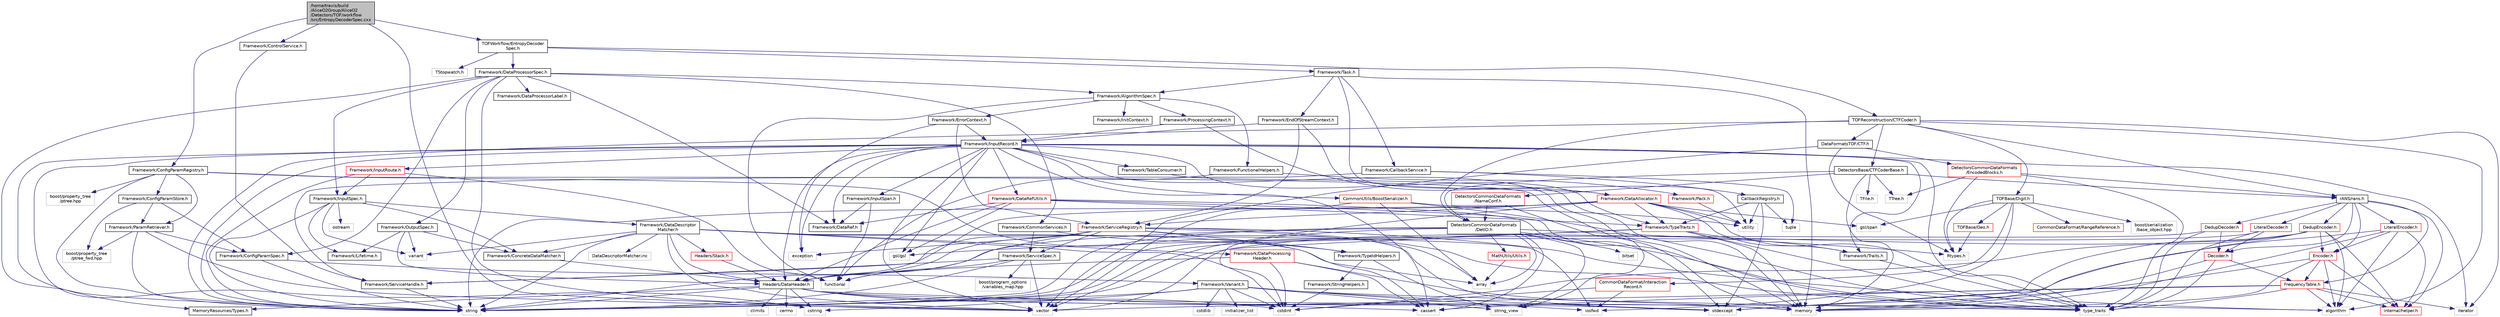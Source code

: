 digraph "/home/travis/build/AliceO2Group/AliceO2/Detectors/TOF/workflow/src/EntropyDecoderSpec.cxx"
{
 // INTERACTIVE_SVG=YES
  bgcolor="transparent";
  edge [fontname="Helvetica",fontsize="10",labelfontname="Helvetica",labelfontsize="10"];
  node [fontname="Helvetica",fontsize="10",shape=record];
  Node0 [label="/home/travis/build\l/AliceO2Group/AliceO2\l/Detectors/TOF/workflow\l/src/EntropyDecoderSpec.cxx",height=0.2,width=0.4,color="black", fillcolor="grey75", style="filled", fontcolor="black"];
  Node0 -> Node1 [color="midnightblue",fontsize="10",style="solid",fontname="Helvetica"];
  Node1 [label="vector",height=0.2,width=0.4,color="grey75"];
  Node0 -> Node2 [color="midnightblue",fontsize="10",style="solid",fontname="Helvetica"];
  Node2 [label="Framework/ControlService.h",height=0.2,width=0.4,color="black",URL="$d2/d43/ControlService_8h.html"];
  Node2 -> Node3 [color="midnightblue",fontsize="10",style="solid",fontname="Helvetica"];
  Node3 [label="Framework/ServiceHandle.h",height=0.2,width=0.4,color="black",URL="$d3/d28/ServiceHandle_8h.html"];
  Node3 -> Node4 [color="midnightblue",fontsize="10",style="solid",fontname="Helvetica"];
  Node4 [label="string",height=0.2,width=0.4,color="grey75"];
  Node0 -> Node5 [color="midnightblue",fontsize="10",style="solid",fontname="Helvetica"];
  Node5 [label="Framework/ConfigParamRegistry.h",height=0.2,width=0.4,color="black",URL="$de/dc6/ConfigParamRegistry_8h.html"];
  Node5 -> Node6 [color="midnightblue",fontsize="10",style="solid",fontname="Helvetica"];
  Node6 [label="Framework/ParamRetriever.h",height=0.2,width=0.4,color="black",URL="$df/d72/ParamRetriever_8h.html"];
  Node6 -> Node7 [color="midnightblue",fontsize="10",style="solid",fontname="Helvetica"];
  Node7 [label="Framework/ConfigParamSpec.h",height=0.2,width=0.4,color="black",URL="$d0/d1c/ConfigParamSpec_8h.html"];
  Node7 -> Node8 [color="midnightblue",fontsize="10",style="solid",fontname="Helvetica"];
  Node8 [label="Framework/Variant.h",height=0.2,width=0.4,color="black",URL="$de/d56/Variant_8h.html"];
  Node8 -> Node9 [color="midnightblue",fontsize="10",style="solid",fontname="Helvetica"];
  Node9 [label="type_traits",height=0.2,width=0.4,color="grey75"];
  Node8 -> Node10 [color="midnightblue",fontsize="10",style="solid",fontname="Helvetica"];
  Node10 [label="cstring",height=0.2,width=0.4,color="grey75"];
  Node8 -> Node11 [color="midnightblue",fontsize="10",style="solid",fontname="Helvetica"];
  Node11 [label="cstdint",height=0.2,width=0.4,color="grey75"];
  Node8 -> Node12 [color="midnightblue",fontsize="10",style="solid",fontname="Helvetica"];
  Node12 [label="cstdlib",height=0.2,width=0.4,color="grey75"];
  Node8 -> Node13 [color="midnightblue",fontsize="10",style="solid",fontname="Helvetica"];
  Node13 [label="stdexcept",height=0.2,width=0.4,color="grey75"];
  Node8 -> Node14 [color="midnightblue",fontsize="10",style="solid",fontname="Helvetica"];
  Node14 [label="iosfwd",height=0.2,width=0.4,color="grey75"];
  Node8 -> Node15 [color="midnightblue",fontsize="10",style="solid",fontname="Helvetica"];
  Node15 [label="initializer_list",height=0.2,width=0.4,color="grey75"];
  Node8 -> Node16 [color="midnightblue",fontsize="10",style="solid",fontname="Helvetica"];
  Node16 [label="string_view",height=0.2,width=0.4,color="grey75"];
  Node8 -> Node4 [color="midnightblue",fontsize="10",style="solid",fontname="Helvetica"];
  Node7 -> Node4 [color="midnightblue",fontsize="10",style="solid",fontname="Helvetica"];
  Node6 -> Node17 [color="midnightblue",fontsize="10",style="solid",fontname="Helvetica"];
  Node17 [label="boost/property_tree\l/ptree_fwd.hpp",height=0.2,width=0.4,color="grey75"];
  Node6 -> Node4 [color="midnightblue",fontsize="10",style="solid",fontname="Helvetica"];
  Node6 -> Node1 [color="midnightblue",fontsize="10",style="solid",fontname="Helvetica"];
  Node5 -> Node18 [color="midnightblue",fontsize="10",style="solid",fontname="Helvetica"];
  Node18 [label="Framework/ConfigParamStore.h",height=0.2,width=0.4,color="black",URL="$dd/daf/ConfigParamStore_8h.html"];
  Node18 -> Node6 [color="midnightblue",fontsize="10",style="solid",fontname="Helvetica"];
  Node18 -> Node7 [color="midnightblue",fontsize="10",style="solid",fontname="Helvetica"];
  Node18 -> Node17 [color="midnightblue",fontsize="10",style="solid",fontname="Helvetica"];
  Node5 -> Node19 [color="midnightblue",fontsize="10",style="solid",fontname="Helvetica"];
  Node19 [label="boost/property_tree\l/ptree.hpp",height=0.2,width=0.4,color="grey75"];
  Node5 -> Node20 [color="midnightblue",fontsize="10",style="solid",fontname="Helvetica"];
  Node20 [label="memory",height=0.2,width=0.4,color="grey75"];
  Node5 -> Node4 [color="midnightblue",fontsize="10",style="solid",fontname="Helvetica"];
  Node5 -> Node21 [color="midnightblue",fontsize="10",style="solid",fontname="Helvetica"];
  Node21 [label="cassert",height=0.2,width=0.4,color="grey75"];
  Node0 -> Node22 [color="midnightblue",fontsize="10",style="solid",fontname="Helvetica"];
  Node22 [label="TOFWorkflow/EntropyDecoder\lSpec.h",height=0.2,width=0.4,color="black",URL="$d2/d19/TOF_2workflow_2include_2TOFWorkflow_2EntropyDecoderSpec_8h.html"];
  Node22 -> Node23 [color="midnightblue",fontsize="10",style="solid",fontname="Helvetica"];
  Node23 [label="Framework/DataProcessorSpec.h",height=0.2,width=0.4,color="black",URL="$d0/df4/DataProcessorSpec_8h.html"];
  Node23 -> Node24 [color="midnightblue",fontsize="10",style="solid",fontname="Helvetica"];
  Node24 [label="Framework/AlgorithmSpec.h",height=0.2,width=0.4,color="black",URL="$d0/d14/AlgorithmSpec_8h.html"];
  Node24 -> Node25 [color="midnightblue",fontsize="10",style="solid",fontname="Helvetica"];
  Node25 [label="Framework/ProcessingContext.h",height=0.2,width=0.4,color="black",URL="$de/d6a/ProcessingContext_8h.html"];
  Node25 -> Node26 [color="midnightblue",fontsize="10",style="solid",fontname="Helvetica"];
  Node26 [label="Framework/InputRecord.h",height=0.2,width=0.4,color="black",URL="$d6/d5c/InputRecord_8h.html"];
  Node26 -> Node27 [color="midnightblue",fontsize="10",style="solid",fontname="Helvetica"];
  Node27 [label="Framework/DataRef.h",height=0.2,width=0.4,color="black",URL="$d5/dfb/DataRef_8h.html"];
  Node26 -> Node28 [color="midnightblue",fontsize="10",style="solid",fontname="Helvetica"];
  Node28 [label="Framework/DataRefUtils.h",height=0.2,width=0.4,color="red",URL="$d5/db8/DataRefUtils_8h.html"];
  Node28 -> Node27 [color="midnightblue",fontsize="10",style="solid",fontname="Helvetica"];
  Node28 -> Node42 [color="midnightblue",fontsize="10",style="solid",fontname="Helvetica"];
  Node42 [label="Framework/TypeTraits.h",height=0.2,width=0.4,color="red",URL="$d0/d95/TypeTraits_8h.html"];
  Node42 -> Node9 [color="midnightblue",fontsize="10",style="solid",fontname="Helvetica"];
  Node42 -> Node1 [color="midnightblue",fontsize="10",style="solid",fontname="Helvetica"];
  Node42 -> Node20 [color="midnightblue",fontsize="10",style="solid",fontname="Helvetica"];
  Node42 -> Node43 [color="midnightblue",fontsize="10",style="solid",fontname="Helvetica"];
  Node43 [label="Framework/Traits.h",height=0.2,width=0.4,color="black",URL="$db/d31/Traits_8h.html"];
  Node43 -> Node9 [color="midnightblue",fontsize="10",style="solid",fontname="Helvetica"];
  Node42 -> Node46 [color="midnightblue",fontsize="10",style="solid",fontname="Helvetica"];
  Node46 [label="gsl/gsl",height=0.2,width=0.4,color="grey75"];
  Node28 -> Node63 [color="midnightblue",fontsize="10",style="solid",fontname="Helvetica"];
  Node63 [label="Headers/DataHeader.h",height=0.2,width=0.4,color="black",URL="$dc/dcd/DataHeader_8h.html"];
  Node63 -> Node11 [color="midnightblue",fontsize="10",style="solid",fontname="Helvetica"];
  Node63 -> Node20 [color="midnightblue",fontsize="10",style="solid",fontname="Helvetica"];
  Node63 -> Node21 [color="midnightblue",fontsize="10",style="solid",fontname="Helvetica"];
  Node63 -> Node10 [color="midnightblue",fontsize="10",style="solid",fontname="Helvetica"];
  Node63 -> Node64 [color="midnightblue",fontsize="10",style="solid",fontname="Helvetica"];
  Node64 [label="algorithm",height=0.2,width=0.4,color="grey75"];
  Node63 -> Node13 [color="midnightblue",fontsize="10",style="solid",fontname="Helvetica"];
  Node63 -> Node4 [color="midnightblue",fontsize="10",style="solid",fontname="Helvetica"];
  Node63 -> Node65 [color="midnightblue",fontsize="10",style="solid",fontname="Helvetica"];
  Node65 [label="climits",height=0.2,width=0.4,color="grey75"];
  Node63 -> Node39 [color="midnightblue",fontsize="10",style="solid",fontname="Helvetica"];
  Node39 [label="MemoryResources/Types.h",height=0.2,width=0.4,color="black",URL="$d7/df8/Types_8h.html"];
  Node63 -> Node66 [color="midnightblue",fontsize="10",style="solid",fontname="Helvetica"];
  Node66 [label="cerrno",height=0.2,width=0.4,color="grey75"];
  Node28 -> Node46 [color="midnightblue",fontsize="10",style="solid",fontname="Helvetica"];
  Node28 -> Node13 [color="midnightblue",fontsize="10",style="solid",fontname="Helvetica"];
  Node28 -> Node9 [color="midnightblue",fontsize="10",style="solid",fontname="Helvetica"];
  Node26 -> Node92 [color="midnightblue",fontsize="10",style="solid",fontname="Helvetica"];
  Node92 [label="Framework/InputRoute.h",height=0.2,width=0.4,color="red",URL="$d5/d19/InputRoute_8h.html"];
  Node92 -> Node70 [color="midnightblue",fontsize="10",style="solid",fontname="Helvetica"];
  Node70 [label="Framework/InputSpec.h",height=0.2,width=0.4,color="black",URL="$d5/d3f/InputSpec_8h.html"];
  Node70 -> Node67 [color="midnightblue",fontsize="10",style="solid",fontname="Helvetica"];
  Node67 [label="Framework/Lifetime.h",height=0.2,width=0.4,color="black",URL="$dc/dca/Lifetime_8h.html"];
  Node70 -> Node68 [color="midnightblue",fontsize="10",style="solid",fontname="Helvetica"];
  Node68 [label="Framework/ConcreteDataMatcher.h",height=0.2,width=0.4,color="black",URL="$d0/d1b/ConcreteDataMatcher_8h.html"];
  Node68 -> Node63 [color="midnightblue",fontsize="10",style="solid",fontname="Helvetica"];
  Node70 -> Node71 [color="midnightblue",fontsize="10",style="solid",fontname="Helvetica"];
  Node71 [label="Framework/DataDescriptor\lMatcher.h",height=0.2,width=0.4,color="black",URL="$d3/da3/DataDescriptorMatcher_8h.html"];
  Node71 -> Node68 [color="midnightblue",fontsize="10",style="solid",fontname="Helvetica"];
  Node71 -> Node72 [color="midnightblue",fontsize="10",style="solid",fontname="Helvetica"];
  Node72 [label="Framework/DataProcessing\lHeader.h",height=0.2,width=0.4,color="red",URL="$d6/dc9/DataProcessingHeader_8h.html"];
  Node72 -> Node63 [color="midnightblue",fontsize="10",style="solid",fontname="Helvetica"];
  Node72 -> Node11 [color="midnightblue",fontsize="10",style="solid",fontname="Helvetica"];
  Node72 -> Node20 [color="midnightblue",fontsize="10",style="solid",fontname="Helvetica"];
  Node72 -> Node21 [color="midnightblue",fontsize="10",style="solid",fontname="Helvetica"];
  Node71 -> Node63 [color="midnightblue",fontsize="10",style="solid",fontname="Helvetica"];
  Node71 -> Node75 [color="midnightblue",fontsize="10",style="solid",fontname="Helvetica"];
  Node75 [label="Headers/Stack.h",height=0.2,width=0.4,color="red",URL="$d4/d00/Headers_2include_2Headers_2Stack_8h.html"];
  Node75 -> Node63 [color="midnightblue",fontsize="10",style="solid",fontname="Helvetica"];
  Node71 -> Node49 [color="midnightblue",fontsize="10",style="solid",fontname="Helvetica"];
  Node49 [label="array",height=0.2,width=0.4,color="grey75"];
  Node71 -> Node11 [color="midnightblue",fontsize="10",style="solid",fontname="Helvetica"];
  Node71 -> Node14 [color="midnightblue",fontsize="10",style="solid",fontname="Helvetica"];
  Node71 -> Node4 [color="midnightblue",fontsize="10",style="solid",fontname="Helvetica"];
  Node71 -> Node69 [color="midnightblue",fontsize="10",style="solid",fontname="Helvetica"];
  Node69 [label="variant",height=0.2,width=0.4,color="grey75"];
  Node71 -> Node1 [color="midnightblue",fontsize="10",style="solid",fontname="Helvetica"];
  Node71 -> Node86 [color="midnightblue",fontsize="10",style="solid",fontname="Helvetica"];
  Node86 [label="DataDescriptorMatcher.inc",height=0.2,width=0.4,color="grey75"];
  Node70 -> Node4 [color="midnightblue",fontsize="10",style="solid",fontname="Helvetica"];
  Node70 -> Node87 [color="midnightblue",fontsize="10",style="solid",fontname="Helvetica"];
  Node87 [label="ostream",height=0.2,width=0.4,color="grey75"];
  Node70 -> Node69 [color="midnightblue",fontsize="10",style="solid",fontname="Helvetica"];
  Node92 -> Node4 [color="midnightblue",fontsize="10",style="solid",fontname="Helvetica"];
  Node92 -> Node95 [color="midnightblue",fontsize="10",style="solid",fontname="Helvetica"];
  Node95 [label="functional",height=0.2,width=0.4,color="grey75"];
  Node26 -> Node42 [color="midnightblue",fontsize="10",style="solid",fontname="Helvetica"];
  Node26 -> Node97 [color="midnightblue",fontsize="10",style="solid",fontname="Helvetica"];
  Node97 [label="Framework/InputSpan.h",height=0.2,width=0.4,color="black",URL="$da/d0f/InputSpan_8h.html"];
  Node97 -> Node27 [color="midnightblue",fontsize="10",style="solid",fontname="Helvetica"];
  Node97 -> Node95 [color="midnightblue",fontsize="10",style="solid",fontname="Helvetica"];
  Node26 -> Node98 [color="midnightblue",fontsize="10",style="solid",fontname="Helvetica"];
  Node98 [label="Framework/TableConsumer.h",height=0.2,width=0.4,color="black",URL="$dc/d03/TableConsumer_8h.html"];
  Node98 -> Node20 [color="midnightblue",fontsize="10",style="solid",fontname="Helvetica"];
  Node26 -> Node43 [color="midnightblue",fontsize="10",style="solid",fontname="Helvetica"];
  Node26 -> Node39 [color="midnightblue",fontsize="10",style="solid",fontname="Helvetica"];
  Node26 -> Node63 [color="midnightblue",fontsize="10",style="solid",fontname="Helvetica"];
  Node26 -> Node47 [color="midnightblue",fontsize="10",style="solid",fontname="Helvetica"];
  Node47 [label="CommonUtils/BoostSerializer.h",height=0.2,width=0.4,color="red",URL="$d7/d91/BoostSerializer_8h.html",tooltip="Templatised boost serializer/deserializer for containers and base types. "];
  Node47 -> Node48 [color="midnightblue",fontsize="10",style="solid",fontname="Helvetica"];
  Node48 [label="utility",height=0.2,width=0.4,color="grey75"];
  Node47 -> Node9 [color="midnightblue",fontsize="10",style="solid",fontname="Helvetica"];
  Node47 -> Node49 [color="midnightblue",fontsize="10",style="solid",fontname="Helvetica"];
  Node47 -> Node1 [color="midnightblue",fontsize="10",style="solid",fontname="Helvetica"];
  Node26 -> Node46 [color="midnightblue",fontsize="10",style="solid",fontname="Helvetica"];
  Node26 -> Node99 [color="midnightblue",fontsize="10",style="solid",fontname="Helvetica"];
  Node99 [label="iterator",height=0.2,width=0.4,color="grey75"];
  Node26 -> Node4 [color="midnightblue",fontsize="10",style="solid",fontname="Helvetica"];
  Node26 -> Node1 [color="midnightblue",fontsize="10",style="solid",fontname="Helvetica"];
  Node26 -> Node10 [color="midnightblue",fontsize="10",style="solid",fontname="Helvetica"];
  Node26 -> Node21 [color="midnightblue",fontsize="10",style="solid",fontname="Helvetica"];
  Node26 -> Node100 [color="midnightblue",fontsize="10",style="solid",fontname="Helvetica"];
  Node100 [label="exception",height=0.2,width=0.4,color="grey75"];
  Node26 -> Node20 [color="midnightblue",fontsize="10",style="solid",fontname="Helvetica"];
  Node26 -> Node9 [color="midnightblue",fontsize="10",style="solid",fontname="Helvetica"];
  Node25 -> Node101 [color="midnightblue",fontsize="10",style="solid",fontname="Helvetica"];
  Node101 [label="Framework/DataAllocator.h",height=0.2,width=0.4,color="red",URL="$d1/d28/DataAllocator_8h.html"];
  Node101 -> Node42 [color="midnightblue",fontsize="10",style="solid",fontname="Helvetica"];
  Node101 -> Node43 [color="midnightblue",fontsize="10",style="solid",fontname="Helvetica"];
  Node101 -> Node114 [color="midnightblue",fontsize="10",style="solid",fontname="Helvetica"];
  Node114 [label="Framework/ServiceRegistry.h",height=0.2,width=0.4,color="red",URL="$d8/d17/ServiceRegistry_8h.html"];
  Node114 -> Node3 [color="midnightblue",fontsize="10",style="solid",fontname="Helvetica"];
  Node114 -> Node115 [color="midnightblue",fontsize="10",style="solid",fontname="Helvetica"];
  Node115 [label="Framework/ServiceSpec.h",height=0.2,width=0.4,color="black",URL="$d4/d61/ServiceSpec_8h.html"];
  Node115 -> Node3 [color="midnightblue",fontsize="10",style="solid",fontname="Helvetica"];
  Node115 -> Node95 [color="midnightblue",fontsize="10",style="solid",fontname="Helvetica"];
  Node115 -> Node4 [color="midnightblue",fontsize="10",style="solid",fontname="Helvetica"];
  Node115 -> Node1 [color="midnightblue",fontsize="10",style="solid",fontname="Helvetica"];
  Node115 -> Node116 [color="midnightblue",fontsize="10",style="solid",fontname="Helvetica"];
  Node116 [label="boost/program_options\l/variables_map.hpp",height=0.2,width=0.4,color="grey75"];
  Node114 -> Node118 [color="midnightblue",fontsize="10",style="solid",fontname="Helvetica"];
  Node118 [label="Framework/TypeIdHelpers.h",height=0.2,width=0.4,color="black",URL="$d2/d9a/TypeIdHelpers_8h.html"];
  Node118 -> Node16 [color="midnightblue",fontsize="10",style="solid",fontname="Helvetica"];
  Node118 -> Node119 [color="midnightblue",fontsize="10",style="solid",fontname="Helvetica"];
  Node119 [label="Framework/StringHelpers.h",height=0.2,width=0.4,color="black",URL="$db/dff/StringHelpers_8h.html"];
  Node119 -> Node11 [color="midnightblue",fontsize="10",style="solid",fontname="Helvetica"];
  Node114 -> Node64 [color="midnightblue",fontsize="10",style="solid",fontname="Helvetica"];
  Node114 -> Node49 [color="midnightblue",fontsize="10",style="solid",fontname="Helvetica"];
  Node114 -> Node100 [color="midnightblue",fontsize="10",style="solid",fontname="Helvetica"];
  Node114 -> Node95 [color="midnightblue",fontsize="10",style="solid",fontname="Helvetica"];
  Node114 -> Node4 [color="midnightblue",fontsize="10",style="solid",fontname="Helvetica"];
  Node114 -> Node9 [color="midnightblue",fontsize="10",style="solid",fontname="Helvetica"];
  Node114 -> Node13 [color="midnightblue",fontsize="10",style="solid",fontname="Helvetica"];
  Node101 -> Node63 [color="midnightblue",fontsize="10",style="solid",fontname="Helvetica"];
  Node101 -> Node37 [color="midnightblue",fontsize="10",style="solid",fontname="Helvetica"];
  Node37 [label="gsl/span",height=0.2,width=0.4,color="grey75"];
  Node101 -> Node1 [color="midnightblue",fontsize="10",style="solid",fontname="Helvetica"];
  Node101 -> Node4 [color="midnightblue",fontsize="10",style="solid",fontname="Helvetica"];
  Node101 -> Node48 [color="midnightblue",fontsize="10",style="solid",fontname="Helvetica"];
  Node101 -> Node9 [color="midnightblue",fontsize="10",style="solid",fontname="Helvetica"];
  Node24 -> Node124 [color="midnightblue",fontsize="10",style="solid",fontname="Helvetica"];
  Node124 [label="Framework/ErrorContext.h",height=0.2,width=0.4,color="black",URL="$d7/dad/ErrorContext_8h.html"];
  Node124 -> Node26 [color="midnightblue",fontsize="10",style="solid",fontname="Helvetica"];
  Node124 -> Node114 [color="midnightblue",fontsize="10",style="solid",fontname="Helvetica"];
  Node124 -> Node100 [color="midnightblue",fontsize="10",style="solid",fontname="Helvetica"];
  Node24 -> Node125 [color="midnightblue",fontsize="10",style="solid",fontname="Helvetica"];
  Node125 [label="Framework/InitContext.h",height=0.2,width=0.4,color="black",URL="$d4/d2b/InitContext_8h.html"];
  Node24 -> Node126 [color="midnightblue",fontsize="10",style="solid",fontname="Helvetica"];
  Node126 [label="Framework/FunctionalHelpers.h",height=0.2,width=0.4,color="black",URL="$de/d9b/FunctionalHelpers_8h.html"];
  Node126 -> Node127 [color="midnightblue",fontsize="10",style="solid",fontname="Helvetica"];
  Node127 [label="Framework/Pack.h",height=0.2,width=0.4,color="red",URL="$dd/dce/Pack_8h.html"];
  Node127 -> Node48 [color="midnightblue",fontsize="10",style="solid",fontname="Helvetica"];
  Node126 -> Node95 [color="midnightblue",fontsize="10",style="solid",fontname="Helvetica"];
  Node24 -> Node95 [color="midnightblue",fontsize="10",style="solid",fontname="Helvetica"];
  Node23 -> Node7 [color="midnightblue",fontsize="10",style="solid",fontname="Helvetica"];
  Node23 -> Node128 [color="midnightblue",fontsize="10",style="solid",fontname="Helvetica"];
  Node128 [label="Framework/DataProcessorLabel.h",height=0.2,width=0.4,color="black",URL="$d1/df2/DataProcessorLabel_8h.html"];
  Node23 -> Node27 [color="midnightblue",fontsize="10",style="solid",fontname="Helvetica"];
  Node23 -> Node70 [color="midnightblue",fontsize="10",style="solid",fontname="Helvetica"];
  Node23 -> Node62 [color="midnightblue",fontsize="10",style="solid",fontname="Helvetica"];
  Node62 [label="Framework/OutputSpec.h",height=0.2,width=0.4,color="black",URL="$db/d2d/OutputSpec_8h.html"];
  Node62 -> Node63 [color="midnightblue",fontsize="10",style="solid",fontname="Helvetica"];
  Node62 -> Node67 [color="midnightblue",fontsize="10",style="solid",fontname="Helvetica"];
  Node62 -> Node68 [color="midnightblue",fontsize="10",style="solid",fontname="Helvetica"];
  Node62 -> Node69 [color="midnightblue",fontsize="10",style="solid",fontname="Helvetica"];
  Node23 -> Node129 [color="midnightblue",fontsize="10",style="solid",fontname="Helvetica"];
  Node129 [label="Framework/CommonServices.h",height=0.2,width=0.4,color="black",URL="$d8/d02/CommonServices_8h.html"];
  Node129 -> Node115 [color="midnightblue",fontsize="10",style="solid",fontname="Helvetica"];
  Node129 -> Node118 [color="midnightblue",fontsize="10",style="solid",fontname="Helvetica"];
  Node23 -> Node4 [color="midnightblue",fontsize="10",style="solid",fontname="Helvetica"];
  Node23 -> Node1 [color="midnightblue",fontsize="10",style="solid",fontname="Helvetica"];
  Node22 -> Node130 [color="midnightblue",fontsize="10",style="solid",fontname="Helvetica"];
  Node130 [label="Framework/Task.h",height=0.2,width=0.4,color="black",URL="$df/d4f/Task_8h.html"];
  Node130 -> Node24 [color="midnightblue",fontsize="10",style="solid",fontname="Helvetica"];
  Node130 -> Node131 [color="midnightblue",fontsize="10",style="solid",fontname="Helvetica"];
  Node131 [label="Framework/CallbackService.h",height=0.2,width=0.4,color="black",URL="$d9/d7f/CallbackService_8h.html"];
  Node131 -> Node132 [color="midnightblue",fontsize="10",style="solid",fontname="Helvetica"];
  Node132 [label="CallbackRegistry.h",height=0.2,width=0.4,color="black",URL="$d7/d3e/CallbackRegistry_8h.html",tooltip="A generic registry for callbacks. "];
  Node132 -> Node42 [color="midnightblue",fontsize="10",style="solid",fontname="Helvetica"];
  Node132 -> Node133 [color="midnightblue",fontsize="10",style="solid",fontname="Helvetica"];
  Node133 [label="tuple",height=0.2,width=0.4,color="grey75"];
  Node132 -> Node13 [color="midnightblue",fontsize="10",style="solid",fontname="Helvetica"];
  Node132 -> Node48 [color="midnightblue",fontsize="10",style="solid",fontname="Helvetica"];
  Node131 -> Node3 [color="midnightblue",fontsize="10",style="solid",fontname="Helvetica"];
  Node131 -> Node133 [color="midnightblue",fontsize="10",style="solid",fontname="Helvetica"];
  Node130 -> Node134 [color="midnightblue",fontsize="10",style="solid",fontname="Helvetica"];
  Node134 [label="Framework/EndOfStreamContext.h",height=0.2,width=0.4,color="black",URL="$d0/d77/EndOfStreamContext_8h.html"];
  Node134 -> Node26 [color="midnightblue",fontsize="10",style="solid",fontname="Helvetica"];
  Node134 -> Node114 [color="midnightblue",fontsize="10",style="solid",fontname="Helvetica"];
  Node134 -> Node101 [color="midnightblue",fontsize="10",style="solid",fontname="Helvetica"];
  Node130 -> Node48 [color="midnightblue",fontsize="10",style="solid",fontname="Helvetica"];
  Node130 -> Node20 [color="midnightblue",fontsize="10",style="solid",fontname="Helvetica"];
  Node22 -> Node135 [color="midnightblue",fontsize="10",style="solid",fontname="Helvetica"];
  Node135 [label="TOFReconstruction/CTFCoder.h",height=0.2,width=0.4,color="black",URL="$db/dd1/TOF_2reconstruction_2include_2TOFReconstruction_2CTFCoder_8h.html"];
  Node135 -> Node64 [color="midnightblue",fontsize="10",style="solid",fontname="Helvetica"];
  Node135 -> Node99 [color="midnightblue",fontsize="10",style="solid",fontname="Helvetica"];
  Node135 -> Node4 [color="midnightblue",fontsize="10",style="solid",fontname="Helvetica"];
  Node135 -> Node136 [color="midnightblue",fontsize="10",style="solid",fontname="Helvetica"];
  Node136 [label="DataFormatsTOF/CTF.h",height=0.2,width=0.4,color="black",URL="$d6/d85/TOF_2include_2DataFormatsTOF_2CTF_8h.html"];
  Node136 -> Node1 [color="midnightblue",fontsize="10",style="solid",fontname="Helvetica"];
  Node136 -> Node137 [color="midnightblue",fontsize="10",style="solid",fontname="Helvetica"];
  Node137 [label="Rtypes.h",height=0.2,width=0.4,color="grey75"];
  Node136 -> Node138 [color="midnightblue",fontsize="10",style="solid",fontname="Helvetica"];
  Node138 [label="DetectorsCommonDataFormats\l/EncodedBlocks.h",height=0.2,width=0.4,color="red",URL="$da/d91/EncodedBlocks_8h.html"];
  Node138 -> Node9 [color="midnightblue",fontsize="10",style="solid",fontname="Helvetica"];
  Node138 -> Node137 [color="midnightblue",fontsize="10",style="solid",fontname="Helvetica"];
  Node138 -> Node139 [color="midnightblue",fontsize="10",style="solid",fontname="Helvetica"];
  Node139 [label="rANS/rans.h",height=0.2,width=0.4,color="black",URL="$d4/de7/rans_8h.html",tooltip="header for public api "];
  Node139 -> Node140 [color="midnightblue",fontsize="10",style="solid",fontname="Helvetica"];
  Node140 [label="FrequencyTable.h",height=0.2,width=0.4,color="red",URL="$dd/d65/FrequencyTable_8h.html",tooltip="Histogram to depict frequencies of source symbols for rANS compression. "];
  Node140 -> Node64 [color="midnightblue",fontsize="10",style="solid",fontname="Helvetica"];
  Node140 -> Node21 [color="midnightblue",fontsize="10",style="solid",fontname="Helvetica"];
  Node140 -> Node99 [color="midnightblue",fontsize="10",style="solid",fontname="Helvetica"];
  Node140 -> Node9 [color="midnightblue",fontsize="10",style="solid",fontname="Helvetica"];
  Node140 -> Node1 [color="midnightblue",fontsize="10",style="solid",fontname="Helvetica"];
  Node140 -> Node145 [color="midnightblue",fontsize="10",style="solid",fontname="Helvetica"];
  Node145 [label="internal/helper.h",height=0.2,width=0.4,color="red",URL="$d4/da1/helper_8h.html",tooltip="various helper functions "];
  Node139 -> Node146 [color="midnightblue",fontsize="10",style="solid",fontname="Helvetica"];
  Node146 [label="Encoder.h",height=0.2,width=0.4,color="red",URL="$dd/d74/Utilities_2rANS_2include_2rANS_2Encoder_8h.html"];
  Node146 -> Node20 [color="midnightblue",fontsize="10",style="solid",fontname="Helvetica"];
  Node146 -> Node64 [color="midnightblue",fontsize="10",style="solid",fontname="Helvetica"];
  Node146 -> Node13 [color="midnightblue",fontsize="10",style="solid",fontname="Helvetica"];
  Node146 -> Node145 [color="midnightblue",fontsize="10",style="solid",fontname="Helvetica"];
  Node146 -> Node140 [color="midnightblue",fontsize="10",style="solid",fontname="Helvetica"];
  Node139 -> Node153 [color="midnightblue",fontsize="10",style="solid",fontname="Helvetica"];
  Node153 [label="Decoder.h",height=0.2,width=0.4,color="red",URL="$dc/d62/Utilities_2rANS_2include_2rANS_2Decoder_8h.html"];
  Node153 -> Node9 [color="midnightblue",fontsize="10",style="solid",fontname="Helvetica"];
  Node153 -> Node20 [color="midnightblue",fontsize="10",style="solid",fontname="Helvetica"];
  Node153 -> Node140 [color="midnightblue",fontsize="10",style="solid",fontname="Helvetica"];
  Node139 -> Node156 [color="midnightblue",fontsize="10",style="solid",fontname="Helvetica"];
  Node156 [label="DedupEncoder.h",height=0.2,width=0.4,color="red",URL="$d5/ddf/DedupEncoder_8h.html"];
  Node156 -> Node146 [color="midnightblue",fontsize="10",style="solid",fontname="Helvetica"];
  Node156 -> Node20 [color="midnightblue",fontsize="10",style="solid",fontname="Helvetica"];
  Node156 -> Node64 [color="midnightblue",fontsize="10",style="solid",fontname="Helvetica"];
  Node156 -> Node11 [color="midnightblue",fontsize="10",style="solid",fontname="Helvetica"];
  Node156 -> Node4 [color="midnightblue",fontsize="10",style="solid",fontname="Helvetica"];
  Node156 -> Node13 [color="midnightblue",fontsize="10",style="solid",fontname="Helvetica"];
  Node156 -> Node145 [color="midnightblue",fontsize="10",style="solid",fontname="Helvetica"];
  Node139 -> Node157 [color="midnightblue",fontsize="10",style="solid",fontname="Helvetica"];
  Node157 [label="DedupDecoder.h",height=0.2,width=0.4,color="red",URL="$da/da6/DedupDecoder_8h.html"];
  Node157 -> Node153 [color="midnightblue",fontsize="10",style="solid",fontname="Helvetica"];
  Node157 -> Node9 [color="midnightblue",fontsize="10",style="solid",fontname="Helvetica"];
  Node157 -> Node4 [color="midnightblue",fontsize="10",style="solid",fontname="Helvetica"];
  Node139 -> Node158 [color="midnightblue",fontsize="10",style="solid",fontname="Helvetica"];
  Node158 [label="LiteralEncoder.h",height=0.2,width=0.4,color="red",URL="$d9/de1/LiteralEncoder_8h.html"];
  Node158 -> Node146 [color="midnightblue",fontsize="10",style="solid",fontname="Helvetica"];
  Node158 -> Node20 [color="midnightblue",fontsize="10",style="solid",fontname="Helvetica"];
  Node158 -> Node64 [color="midnightblue",fontsize="10",style="solid",fontname="Helvetica"];
  Node158 -> Node13 [color="midnightblue",fontsize="10",style="solid",fontname="Helvetica"];
  Node158 -> Node145 [color="midnightblue",fontsize="10",style="solid",fontname="Helvetica"];
  Node139 -> Node159 [color="midnightblue",fontsize="10",style="solid",fontname="Helvetica"];
  Node159 [label="LiteralDecoder.h",height=0.2,width=0.4,color="red",URL="$df/dfe/LiteralDecoder_8h.html"];
  Node159 -> Node153 [color="midnightblue",fontsize="10",style="solid",fontname="Helvetica"];
  Node159 -> Node9 [color="midnightblue",fontsize="10",style="solid",fontname="Helvetica"];
  Node159 -> Node4 [color="midnightblue",fontsize="10",style="solid",fontname="Helvetica"];
  Node139 -> Node145 [color="midnightblue",fontsize="10",style="solid",fontname="Helvetica"];
  Node138 -> Node160 [color="midnightblue",fontsize="10",style="solid",fontname="Helvetica"];
  Node160 [label="TTree.h",height=0.2,width=0.4,color="grey75"];
  Node135 -> Node163 [color="midnightblue",fontsize="10",style="solid",fontname="Helvetica"];
  Node163 [label="DetectorsCommonDataFormats\l/DetID.h",height=0.2,width=0.4,color="black",URL="$d6/d31/DetID_8h.html"];
  Node163 -> Node137 [color="midnightblue",fontsize="10",style="solid",fontname="Helvetica"];
  Node163 -> Node49 [color="midnightblue",fontsize="10",style="solid",fontname="Helvetica"];
  Node163 -> Node164 [color="midnightblue",fontsize="10",style="solid",fontname="Helvetica"];
  Node164 [label="bitset",height=0.2,width=0.4,color="grey75"];
  Node163 -> Node21 [color="midnightblue",fontsize="10",style="solid",fontname="Helvetica"];
  Node163 -> Node11 [color="midnightblue",fontsize="10",style="solid",fontname="Helvetica"];
  Node163 -> Node16 [color="midnightblue",fontsize="10",style="solid",fontname="Helvetica"];
  Node163 -> Node4 [color="midnightblue",fontsize="10",style="solid",fontname="Helvetica"];
  Node163 -> Node9 [color="midnightblue",fontsize="10",style="solid",fontname="Helvetica"];
  Node163 -> Node165 [color="midnightblue",fontsize="10",style="solid",fontname="Helvetica"];
  Node165 [label="MathUtils/Utils.h",height=0.2,width=0.4,color="red",URL="$d9/d52/Common_2MathUtils_2include_2MathUtils_2Utils_8h.html"];
  Node165 -> Node49 [color="midnightblue",fontsize="10",style="solid",fontname="Helvetica"];
  Node163 -> Node63 [color="midnightblue",fontsize="10",style="solid",fontname="Helvetica"];
  Node135 -> Node139 [color="midnightblue",fontsize="10",style="solid",fontname="Helvetica"];
  Node135 -> Node171 [color="midnightblue",fontsize="10",style="solid",fontname="Helvetica"];
  Node171 [label="DetectorsBase/CTFCoderBase.h",height=0.2,width=0.4,color="black",URL="$d4/dbb/CTFCoderBase_8h.html",tooltip="Declarations for CTFCoderBase class (support of external dictionaries) "];
  Node171 -> Node20 [color="midnightblue",fontsize="10",style="solid",fontname="Helvetica"];
  Node171 -> Node172 [color="midnightblue",fontsize="10",style="solid",fontname="Helvetica"];
  Node172 [label="TFile.h",height=0.2,width=0.4,color="grey75"];
  Node171 -> Node160 [color="midnightblue",fontsize="10",style="solid",fontname="Helvetica"];
  Node171 -> Node163 [color="midnightblue",fontsize="10",style="solid",fontname="Helvetica"];
  Node171 -> Node173 [color="midnightblue",fontsize="10",style="solid",fontname="Helvetica"];
  Node173 [label="DetectorsCommonDataFormats\l/NameConf.h",height=0.2,width=0.4,color="red",URL="$d7/d61/NameConf_8h.html",tooltip="Definition of the Names Generator class. "];
  Node173 -> Node163 [color="midnightblue",fontsize="10",style="solid",fontname="Helvetica"];
  Node173 -> Node16 [color="midnightblue",fontsize="10",style="solid",fontname="Helvetica"];
  Node171 -> Node139 [color="midnightblue",fontsize="10",style="solid",fontname="Helvetica"];
  Node135 -> Node174 [color="midnightblue",fontsize="10",style="solid",fontname="Helvetica"];
  Node174 [label="TOFBase/Digit.h",height=0.2,width=0.4,color="black",URL="$d1/d90/Detectors_2TOF_2base_2include_2TOFBase_2Digit_8h.html"];
  Node174 -> Node14 [color="midnightblue",fontsize="10",style="solid",fontname="Helvetica"];
  Node174 -> Node137 [color="midnightblue",fontsize="10",style="solid",fontname="Helvetica"];
  Node174 -> Node175 [color="midnightblue",fontsize="10",style="solid",fontname="Helvetica"];
  Node175 [label="TOFBase/Geo.h",height=0.2,width=0.4,color="red",URL="$d4/d54/Geo_8h.html"];
  Node175 -> Node137 [color="midnightblue",fontsize="10",style="solid",fontname="Helvetica"];
  Node174 -> Node187 [color="midnightblue",fontsize="10",style="solid",fontname="Helvetica"];
  Node187 [label="CommonDataFormat/RangeReference.h",height=0.2,width=0.4,color="red",URL="$de/d64/RangeReference_8h.html",tooltip="Class to refer to the 1st entry and N elements of some group in the continuous container. "];
  Node174 -> Node182 [color="midnightblue",fontsize="10",style="solid",fontname="Helvetica"];
  Node182 [label="CommonDataFormat/Interaction\lRecord.h",height=0.2,width=0.4,color="red",URL="$d9/d80/InteractionRecord_8h.html"];
  Node182 -> Node14 [color="midnightblue",fontsize="10",style="solid",fontname="Helvetica"];
  Node182 -> Node11 [color="midnightblue",fontsize="10",style="solid",fontname="Helvetica"];
  Node174 -> Node37 [color="midnightblue",fontsize="10",style="solid",fontname="Helvetica"];
  Node174 -> Node188 [color="midnightblue",fontsize="10",style="solid",fontname="Helvetica"];
  Node188 [label="boost/serialization\l/base_object.hpp",height=0.2,width=0.4,color="grey75"];
  Node22 -> Node189 [color="midnightblue",fontsize="10",style="solid",fontname="Helvetica"];
  Node189 [label="TStopwatch.h",height=0.2,width=0.4,color="grey75"];
}
